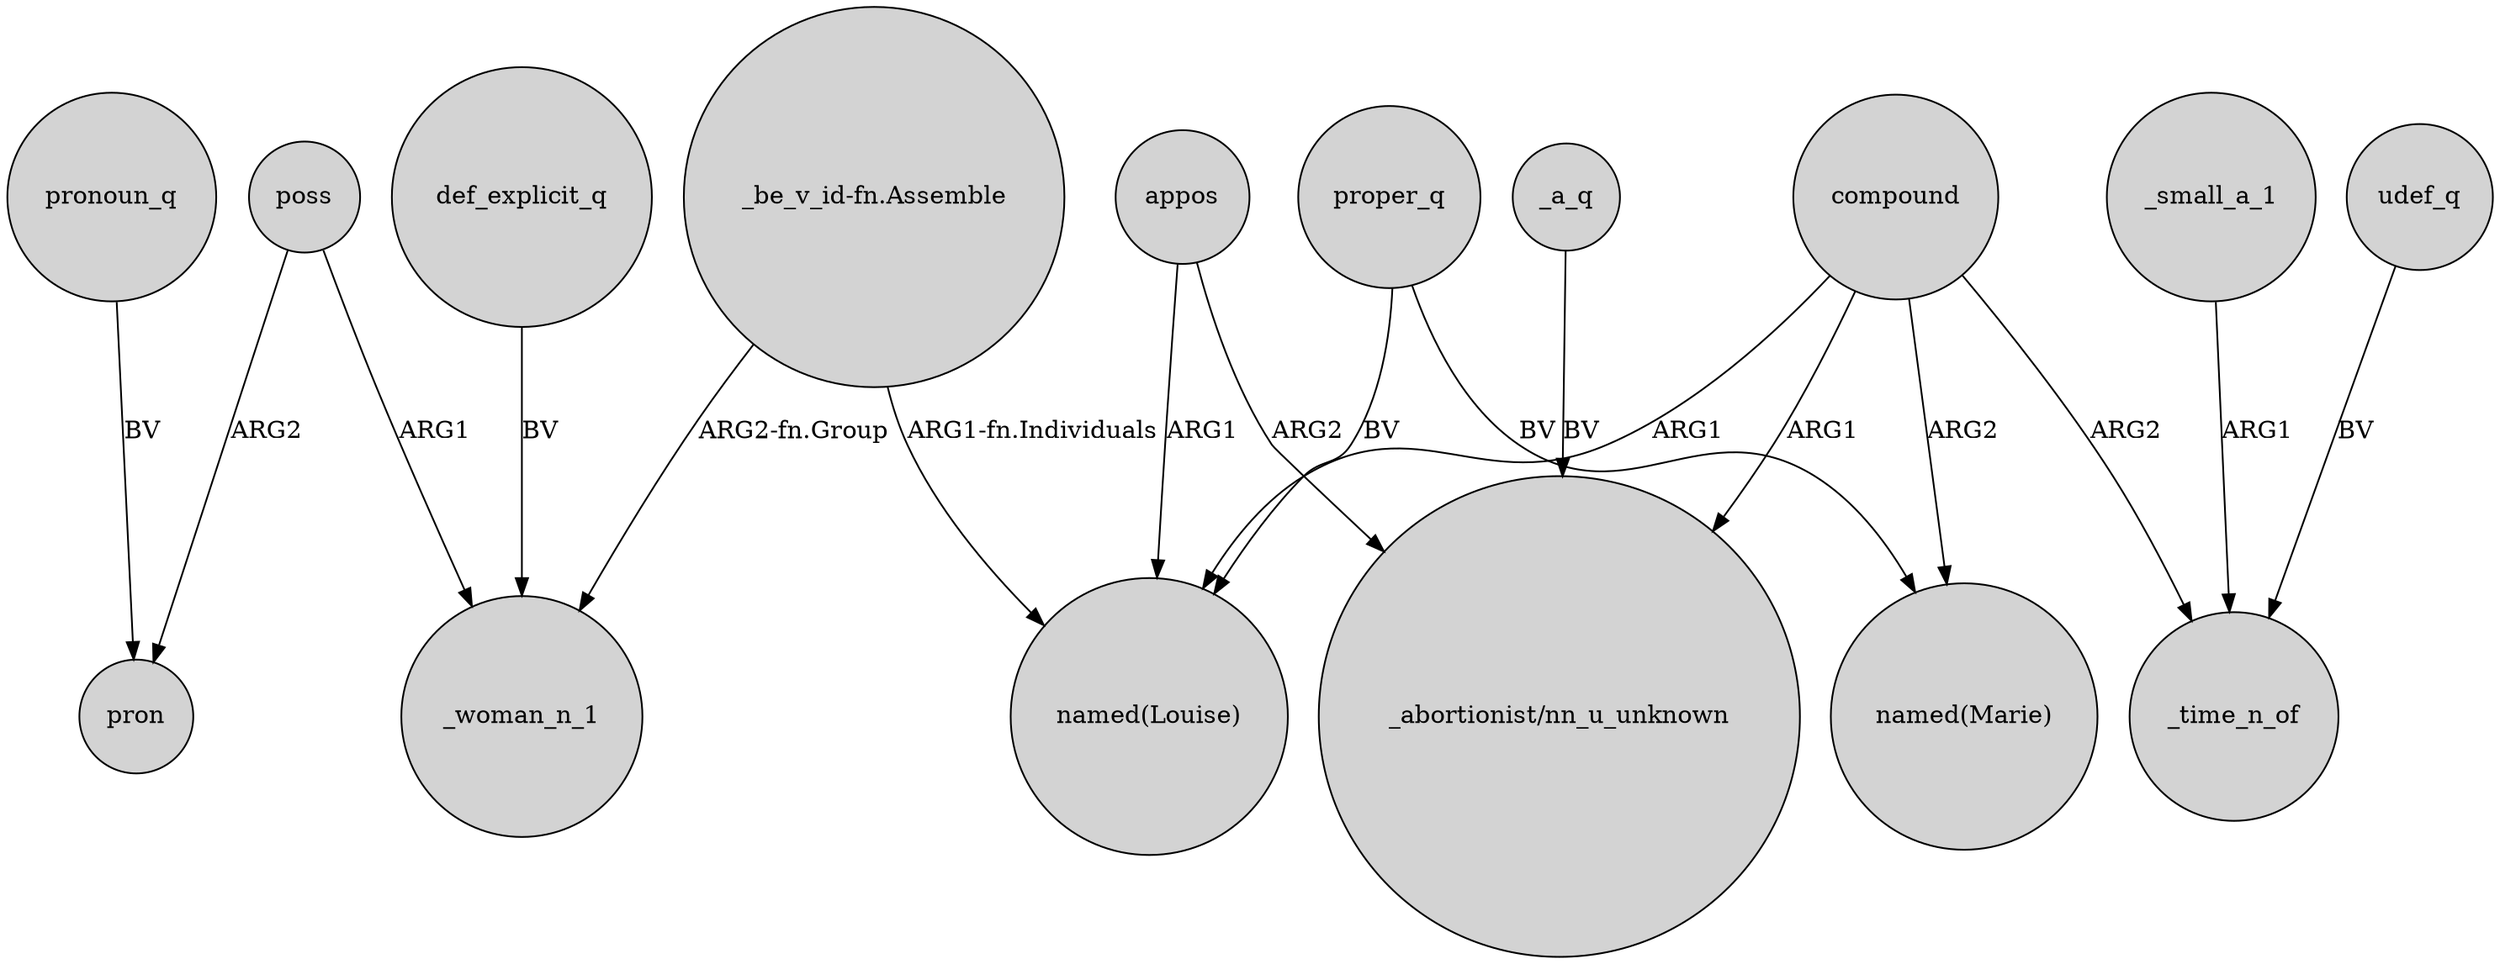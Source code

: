 digraph {
	node [shape=circle style=filled]
	pronoun_q -> pron [label=BV]
	appos -> "named(Louise)" [label=ARG1]
	poss -> _woman_n_1 [label=ARG1]
	udef_q -> _time_n_of [label=BV]
	compound -> "_abortionist/nn_u_unknown" [label=ARG1]
	proper_q -> "named(Louise)" [label=BV]
	appos -> "_abortionist/nn_u_unknown" [label=ARG2]
	poss -> pron [label=ARG2]
	_small_a_1 -> _time_n_of [label=ARG1]
	compound -> "named(Marie)" [label=ARG2]
	"_be_v_id-fn.Assemble" -> "named(Louise)" [label="ARG1-fn.Individuals"]
	def_explicit_q -> _woman_n_1 [label=BV]
	compound -> _time_n_of [label=ARG2]
	_a_q -> "_abortionist/nn_u_unknown" [label=BV]
	compound -> "named(Louise)" [label=ARG1]
	proper_q -> "named(Marie)" [label=BV]
	"_be_v_id-fn.Assemble" -> _woman_n_1 [label="ARG2-fn.Group"]
}
